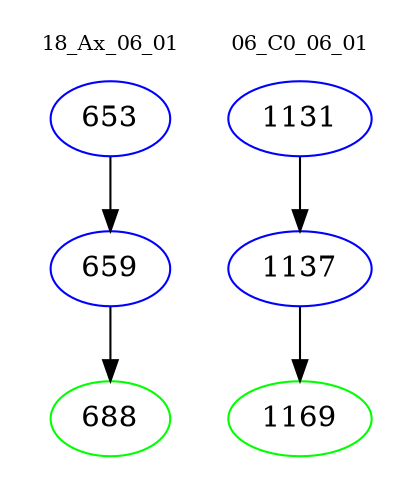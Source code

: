 digraph{
subgraph cluster_0 {
color = white
label = "18_Ax_06_01";
fontsize=10;
T0_653 [label="653", color="blue"]
T0_653 -> T0_659 [color="black"]
T0_659 [label="659", color="blue"]
T0_659 -> T0_688 [color="black"]
T0_688 [label="688", color="green"]
}
subgraph cluster_1 {
color = white
label = "06_C0_06_01";
fontsize=10;
T1_1131 [label="1131", color="blue"]
T1_1131 -> T1_1137 [color="black"]
T1_1137 [label="1137", color="blue"]
T1_1137 -> T1_1169 [color="black"]
T1_1169 [label="1169", color="green"]
}
}

